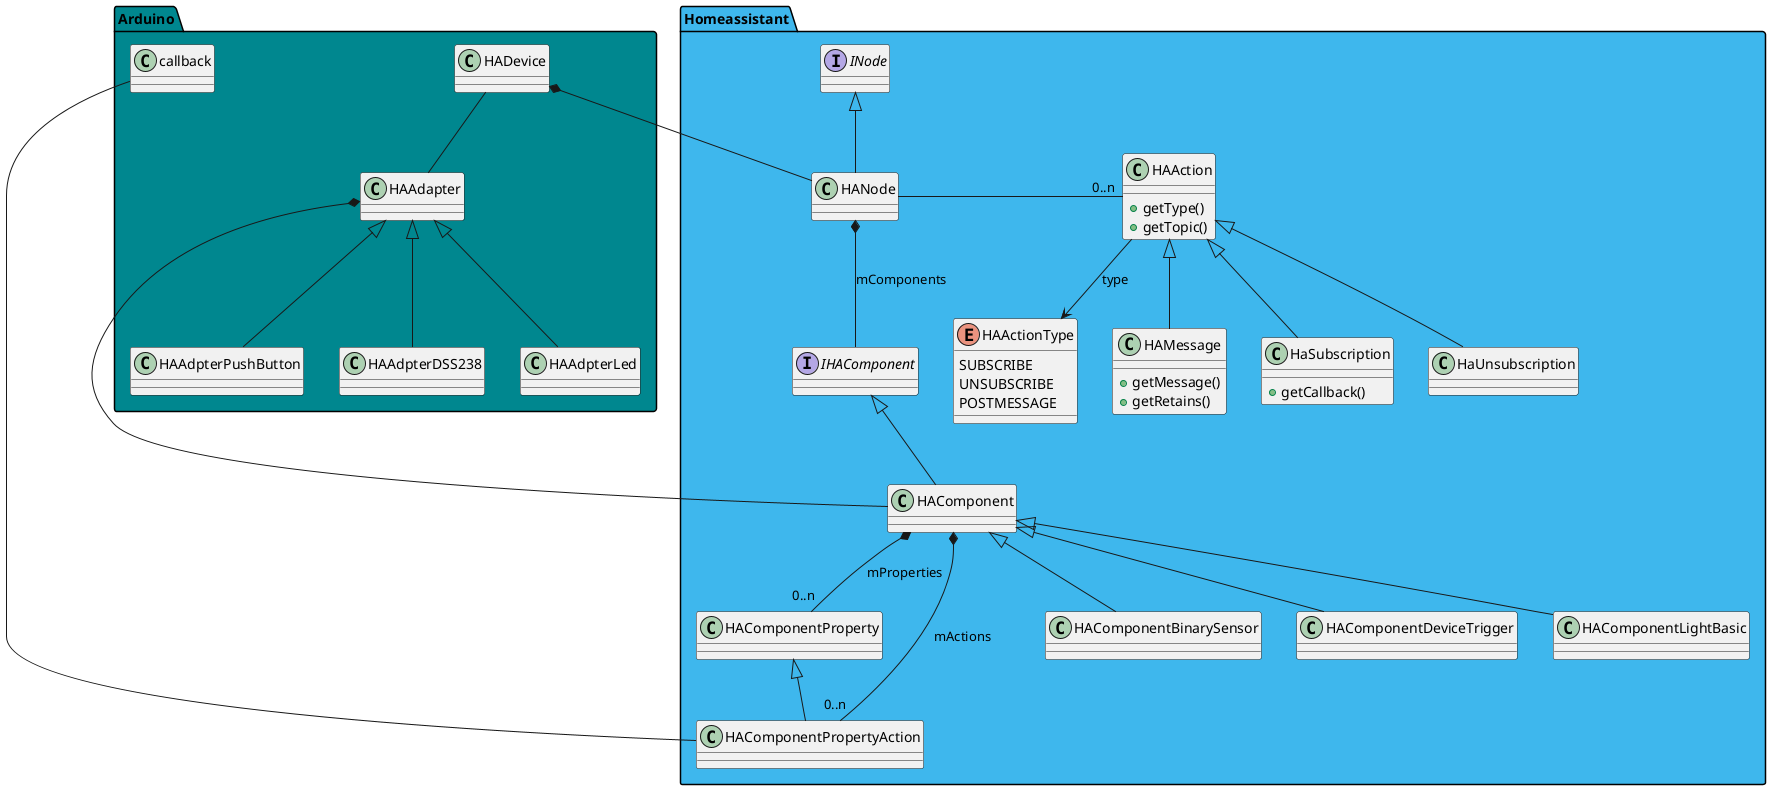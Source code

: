 @startuml General Class Diagram


package "Arduino" #00878F {

  class HADevice
  HADevice -- HAAdapter
  HAAdapter <|-- HAAdpterPushButton
  HAAdapter <|-- HAAdpterDSS238
  HAAdapter <|-- HAAdpterLed
  class callback

}

package "Homeassistant" #3eb7ed {

  interface INode
  class HANode
  HADevice *-- HANode
  INode <|-- HANode
  HANode *-- IHAComponent : mComponents
  HANode - "0..n" HAAction


  interface IHAComponent
  class HAComponent
  IHAComponent <|-- HAComponent
  HAComponent *-- "0..n" HAComponentProperty : mProperties
  HAComponent *-- "0..n" HAComponentPropertyAction : mActions
  HAAdapter *-- HAComponent

  class HAComponentProperty
  class HAComponentPropertyAction
  HAComponentProperty <|-- HAComponentPropertyAction
  callback -- HAComponentPropertyAction


  HAComponent <|-- HAComponentBinarySensor
  HAComponent <|-- HAComponentDeviceTrigger
  HAComponent <|-- HAComponentLightBasic


  enum HAActionType {
    SUBSCRIBE
    UNSUBSCRIBE
    POSTMESSAGE
  }

  class HAAction {
    +getType()
    +getTopic()
  }
  HAAction --> HAActionType : type
  HAAction <|-- HAMessage
  HAAction <|-- HaSubscription
  HAAction <|-- HaUnsubscription

  class HAMessage {
    +getMessage()
    +getRetains()
  }
  class HaSubscription {
    +getCallback()
  }
  class HaUnsubscription {
  }

}

@enduml